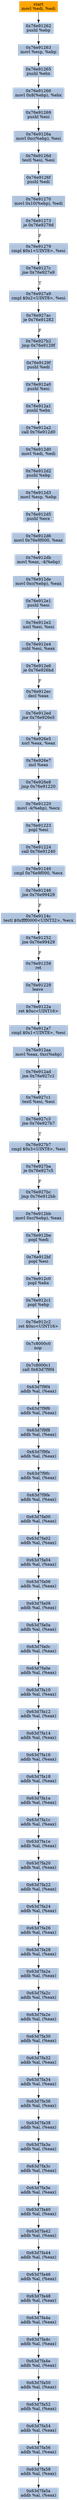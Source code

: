 digraph G {
node[shape=rectangle,style=filled,fillcolor=lightsteelblue,color=lightsteelblue]
bgcolor="transparent"
a0x76e91260movl_edi_edi[label="start\nmovl %edi, %edi",color="lightgrey",fillcolor="orange"];
a0x76e91262pushl_ebp[label="0x76e91262\npushl %ebp"];
a0x76e91263movl_esp_ebp[label="0x76e91263\nmovl %esp, %ebp"];
a0x76e91265pushl_ebx[label="0x76e91265\npushl %ebx"];
a0x76e91266movl_0x8ebp__ebx[label="0x76e91266\nmovl 0x8(%ebp), %ebx"];
a0x76e91269pushl_esi[label="0x76e91269\npushl %esi"];
a0x76e9126amovl_0xcebp__esi[label="0x76e9126a\nmovl 0xc(%ebp), %esi"];
a0x76e9126dtestl_esi_esi[label="0x76e9126d\ntestl %esi, %esi"];
a0x76e9126fpushl_edi[label="0x76e9126f\npushl %edi"];
a0x76e91270movl_0x10ebp__edi[label="0x76e91270\nmovl 0x10(%ebp), %edi"];
a0x76e91273je_0x76e9279d[label="0x76e91273\nje 0x76e9279d"];
a0x76e91279cmpl_0x1UINT8_esi[label="0x76e91279\ncmpl $0x1<UINT8>, %esi"];
a0x76e9127cjne_0x76e927a9[label="0x76e9127c\njne 0x76e927a9"];
a0x76e927a9cmpl_0x2UINT8_esi[label="0x76e927a9\ncmpl $0x2<UINT8>, %esi"];
a0x76e927acje_0x76e91282[label="0x76e927ac\nje 0x76e91282"];
a0x76e927b2jmp_0x76e9129f[label="0x76e927b2\njmp 0x76e9129f"];
a0x76e9129fpushl_edi[label="0x76e9129f\npushl %edi"];
a0x76e912a0pushl_esi[label="0x76e912a0\npushl %esi"];
a0x76e912a1pushl_ebx[label="0x76e912a1\npushl %ebx"];
a0x76e912a2call_0x76e912d0[label="0x76e912a2\ncall 0x76e912d0"];
a0x76e912d0movl_edi_edi[label="0x76e912d0\nmovl %edi, %edi"];
a0x76e912d2pushl_ebp[label="0x76e912d2\npushl %ebp"];
a0x76e912d3movl_esp_ebp[label="0x76e912d3\nmovl %esp, %ebp"];
a0x76e912d5pushl_ecx[label="0x76e912d5\npushl %ecx"];
a0x76e912d6movl_0x76e9f000_eax[label="0x76e912d6\nmovl 0x76e9f000, %eax"];
a0x76e912dbmovl_eax__4ebp_[label="0x76e912db\nmovl %eax, -4(%ebp)"];
a0x76e912demovl_0xcebp__eax[label="0x76e912de\nmovl 0xc(%ebp), %eax"];
a0x76e912e1pushl_esi[label="0x76e912e1\npushl %esi"];
a0x76e912e2xorl_esi_esi[label="0x76e912e2\nxorl %esi, %esi"];
a0x76e912e4subl_esi_eax[label="0x76e912e4\nsubl %esi, %eax"];
a0x76e912e6je_0x76e926bd[label="0x76e912e6\nje 0x76e926bd"];
a0x76e912ecdecl_eax[label="0x76e912ec\ndecl %eax"];
a0x76e912edjne_0x76e926e5[label="0x76e912ed\njne 0x76e926e5"];
a0x76e926e5xorl_eax_eax[label="0x76e926e5\nxorl %eax, %eax"];
a0x76e926e7incl_eax[label="0x76e926e7\nincl %eax"];
a0x76e926e8jmp_0x76e91220[label="0x76e926e8\njmp 0x76e91220"];
a0x76e91220movl__4ebp__ecx[label="0x76e91220\nmovl -4(%ebp), %ecx"];
a0x76e91223popl_esi[label="0x76e91223\npopl %esi"];
a0x76e91224call_0x76e91240[label="0x76e91224\ncall 0x76e91240"];
a0x76e91240cmpl_0x76e9f000_ecx[label="0x76e91240\ncmpl 0x76e9f000, %ecx"];
a0x76e91246jne_0x76e99429[label="0x76e91246\njne 0x76e99429"];
a0x76e9124ctestl_0xffff0000UINT32_ecx[label="0x76e9124c\ntestl $0xffff0000<UINT32>, %ecx"];
a0x76e91252jne_0x76e99429[label="0x76e91252\njne 0x76e99429"];
a0x76e91258ret[label="0x76e91258\nret"];
a0x76e91229leave_[label="0x76e91229\nleave "];
a0x76e9122aret_0xcUINT16[label="0x76e9122a\nret $0xc<UINT16>"];
a0x76e912a7cmpl_0x1UINT8_esi[label="0x76e912a7\ncmpl $0x1<UINT8>, %esi"];
a0x76e912aamovl_eax_0xcebp_[label="0x76e912aa\nmovl %eax, 0xc(%ebp)"];
a0x76e912adjne_0x76e927c1[label="0x76e912ad\njne 0x76e927c1"];
a0x76e927c1testl_esi_esi[label="0x76e927c1\ntestl %esi, %esi"];
a0x76e927c3jne_0x76e927b7[label="0x76e927c3\njne 0x76e927b7"];
a0x76e927b7cmpl_0x3UINT8_esi[label="0x76e927b7\ncmpl $0x3<UINT8>, %esi"];
a0x76e927baje_0x76e927c5[label="0x76e927ba\nje 0x76e927c5"];
a0x76e927bcjmp_0x76e912bb[label="0x76e927bc\njmp 0x76e912bb"];
a0x76e912bbmovl_0xcebp__eax[label="0x76e912bb\nmovl 0xc(%ebp), %eax"];
a0x76e912bepopl_edi[label="0x76e912be\npopl %edi"];
a0x76e912bfpopl_esi[label="0x76e912bf\npopl %esi"];
a0x76e912c0popl_ebx[label="0x76e912c0\npopl %ebx"];
a0x76e912c1popl_ebp[label="0x76e912c1\npopl %ebp"];
a0x76e912c2ret_0xcUINT16[label="0x76e912c2\nret $0xc<UINT16>"];
a0x7c8000c0nop_[label="0x7c8000c0\nnop "];
a0x7c8000c1call_0x63d7f9f4[label="0x7c8000c1\ncall 0x63d7f9f4"];
a0x63d7f9f4addb_al_eax_[label="0x63d7f9f4\naddb %al, (%eax)"];
a0x63d7f9f6addb_al_eax_[label="0x63d7f9f6\naddb %al, (%eax)"];
a0x63d7f9f8addb_al_eax_[label="0x63d7f9f8\naddb %al, (%eax)"];
a0x63d7f9faaddb_al_eax_[label="0x63d7f9fa\naddb %al, (%eax)"];
a0x63d7f9fcaddb_al_eax_[label="0x63d7f9fc\naddb %al, (%eax)"];
a0x63d7f9feaddb_al_eax_[label="0x63d7f9fe\naddb %al, (%eax)"];
a0x63d7fa00addb_al_eax_[label="0x63d7fa00\naddb %al, (%eax)"];
a0x63d7fa02addb_al_eax_[label="0x63d7fa02\naddb %al, (%eax)"];
a0x63d7fa04addb_al_eax_[label="0x63d7fa04\naddb %al, (%eax)"];
a0x63d7fa06addb_al_eax_[label="0x63d7fa06\naddb %al, (%eax)"];
a0x63d7fa08addb_al_eax_[label="0x63d7fa08\naddb %al, (%eax)"];
a0x63d7fa0aaddb_al_eax_[label="0x63d7fa0a\naddb %al, (%eax)"];
a0x63d7fa0caddb_al_eax_[label="0x63d7fa0c\naddb %al, (%eax)"];
a0x63d7fa0eaddb_al_eax_[label="0x63d7fa0e\naddb %al, (%eax)"];
a0x63d7fa10addb_al_eax_[label="0x63d7fa10\naddb %al, (%eax)"];
a0x63d7fa12addb_al_eax_[label="0x63d7fa12\naddb %al, (%eax)"];
a0x63d7fa14addb_al_eax_[label="0x63d7fa14\naddb %al, (%eax)"];
a0x63d7fa16addb_al_eax_[label="0x63d7fa16\naddb %al, (%eax)"];
a0x63d7fa18addb_al_eax_[label="0x63d7fa18\naddb %al, (%eax)"];
a0x63d7fa1aaddb_al_eax_[label="0x63d7fa1a\naddb %al, (%eax)"];
a0x63d7fa1caddb_al_eax_[label="0x63d7fa1c\naddb %al, (%eax)"];
a0x63d7fa1eaddb_al_eax_[label="0x63d7fa1e\naddb %al, (%eax)"];
a0x63d7fa20addb_al_eax_[label="0x63d7fa20\naddb %al, (%eax)"];
a0x63d7fa22addb_al_eax_[label="0x63d7fa22\naddb %al, (%eax)"];
a0x63d7fa24addb_al_eax_[label="0x63d7fa24\naddb %al, (%eax)"];
a0x63d7fa26addb_al_eax_[label="0x63d7fa26\naddb %al, (%eax)"];
a0x63d7fa28addb_al_eax_[label="0x63d7fa28\naddb %al, (%eax)"];
a0x63d7fa2aaddb_al_eax_[label="0x63d7fa2a\naddb %al, (%eax)"];
a0x63d7fa2caddb_al_eax_[label="0x63d7fa2c\naddb %al, (%eax)"];
a0x63d7fa2eaddb_al_eax_[label="0x63d7fa2e\naddb %al, (%eax)"];
a0x63d7fa30addb_al_eax_[label="0x63d7fa30\naddb %al, (%eax)"];
a0x63d7fa32addb_al_eax_[label="0x63d7fa32\naddb %al, (%eax)"];
a0x63d7fa34addb_al_eax_[label="0x63d7fa34\naddb %al, (%eax)"];
a0x63d7fa36addb_al_eax_[label="0x63d7fa36\naddb %al, (%eax)"];
a0x63d7fa38addb_al_eax_[label="0x63d7fa38\naddb %al, (%eax)"];
a0x63d7fa3aaddb_al_eax_[label="0x63d7fa3a\naddb %al, (%eax)"];
a0x63d7fa3caddb_al_eax_[label="0x63d7fa3c\naddb %al, (%eax)"];
a0x63d7fa3eaddb_al_eax_[label="0x63d7fa3e\naddb %al, (%eax)"];
a0x63d7fa40addb_al_eax_[label="0x63d7fa40\naddb %al, (%eax)"];
a0x63d7fa42addb_al_eax_[label="0x63d7fa42\naddb %al, (%eax)"];
a0x63d7fa44addb_al_eax_[label="0x63d7fa44\naddb %al, (%eax)"];
a0x63d7fa46addb_al_eax_[label="0x63d7fa46\naddb %al, (%eax)"];
a0x63d7fa48addb_al_eax_[label="0x63d7fa48\naddb %al, (%eax)"];
a0x63d7fa4aaddb_al_eax_[label="0x63d7fa4a\naddb %al, (%eax)"];
a0x63d7fa4caddb_al_eax_[label="0x63d7fa4c\naddb %al, (%eax)"];
a0x63d7fa4eaddb_al_eax_[label="0x63d7fa4e\naddb %al, (%eax)"];
a0x63d7fa50addb_al_eax_[label="0x63d7fa50\naddb %al, (%eax)"];
a0x63d7fa52addb_al_eax_[label="0x63d7fa52\naddb %al, (%eax)"];
a0x63d7fa54addb_al_eax_[label="0x63d7fa54\naddb %al, (%eax)"];
a0x63d7fa56addb_al_eax_[label="0x63d7fa56\naddb %al, (%eax)"];
a0x63d7fa58addb_al_eax_[label="0x63d7fa58\naddb %al, (%eax)"];
a0x63d7fa5aaddb_al_eax_[label="0x63d7fa5a\naddb %al, (%eax)"];
a0x76e91260movl_edi_edi -> a0x76e91262pushl_ebp [color="#000000"];
a0x76e91262pushl_ebp -> a0x76e91263movl_esp_ebp [color="#000000"];
a0x76e91263movl_esp_ebp -> a0x76e91265pushl_ebx [color="#000000"];
a0x76e91265pushl_ebx -> a0x76e91266movl_0x8ebp__ebx [color="#000000"];
a0x76e91266movl_0x8ebp__ebx -> a0x76e91269pushl_esi [color="#000000"];
a0x76e91269pushl_esi -> a0x76e9126amovl_0xcebp__esi [color="#000000"];
a0x76e9126amovl_0xcebp__esi -> a0x76e9126dtestl_esi_esi [color="#000000"];
a0x76e9126dtestl_esi_esi -> a0x76e9126fpushl_edi [color="#000000"];
a0x76e9126fpushl_edi -> a0x76e91270movl_0x10ebp__edi [color="#000000"];
a0x76e91270movl_0x10ebp__edi -> a0x76e91273je_0x76e9279d [color="#000000"];
a0x76e91273je_0x76e9279d -> a0x76e91279cmpl_0x1UINT8_esi [color="#000000",label="F"];
a0x76e91279cmpl_0x1UINT8_esi -> a0x76e9127cjne_0x76e927a9 [color="#000000"];
a0x76e9127cjne_0x76e927a9 -> a0x76e927a9cmpl_0x2UINT8_esi [color="#000000",label="T"];
a0x76e927a9cmpl_0x2UINT8_esi -> a0x76e927acje_0x76e91282 [color="#000000"];
a0x76e927acje_0x76e91282 -> a0x76e927b2jmp_0x76e9129f [color="#000000",label="F"];
a0x76e927b2jmp_0x76e9129f -> a0x76e9129fpushl_edi [color="#000000"];
a0x76e9129fpushl_edi -> a0x76e912a0pushl_esi [color="#000000"];
a0x76e912a0pushl_esi -> a0x76e912a1pushl_ebx [color="#000000"];
a0x76e912a1pushl_ebx -> a0x76e912a2call_0x76e912d0 [color="#000000"];
a0x76e912a2call_0x76e912d0 -> a0x76e912d0movl_edi_edi [color="#000000"];
a0x76e912d0movl_edi_edi -> a0x76e912d2pushl_ebp [color="#000000"];
a0x76e912d2pushl_ebp -> a0x76e912d3movl_esp_ebp [color="#000000"];
a0x76e912d3movl_esp_ebp -> a0x76e912d5pushl_ecx [color="#000000"];
a0x76e912d5pushl_ecx -> a0x76e912d6movl_0x76e9f000_eax [color="#000000"];
a0x76e912d6movl_0x76e9f000_eax -> a0x76e912dbmovl_eax__4ebp_ [color="#000000"];
a0x76e912dbmovl_eax__4ebp_ -> a0x76e912demovl_0xcebp__eax [color="#000000"];
a0x76e912demovl_0xcebp__eax -> a0x76e912e1pushl_esi [color="#000000"];
a0x76e912e1pushl_esi -> a0x76e912e2xorl_esi_esi [color="#000000"];
a0x76e912e2xorl_esi_esi -> a0x76e912e4subl_esi_eax [color="#000000"];
a0x76e912e4subl_esi_eax -> a0x76e912e6je_0x76e926bd [color="#000000"];
a0x76e912e6je_0x76e926bd -> a0x76e912ecdecl_eax [color="#000000",label="F"];
a0x76e912ecdecl_eax -> a0x76e912edjne_0x76e926e5 [color="#000000"];
a0x76e912edjne_0x76e926e5 -> a0x76e926e5xorl_eax_eax [color="#000000",label="T"];
a0x76e926e5xorl_eax_eax -> a0x76e926e7incl_eax [color="#000000"];
a0x76e926e7incl_eax -> a0x76e926e8jmp_0x76e91220 [color="#000000"];
a0x76e926e8jmp_0x76e91220 -> a0x76e91220movl__4ebp__ecx [color="#000000"];
a0x76e91220movl__4ebp__ecx -> a0x76e91223popl_esi [color="#000000"];
a0x76e91223popl_esi -> a0x76e91224call_0x76e91240 [color="#000000"];
a0x76e91224call_0x76e91240 -> a0x76e91240cmpl_0x76e9f000_ecx [color="#000000"];
a0x76e91240cmpl_0x76e9f000_ecx -> a0x76e91246jne_0x76e99429 [color="#000000"];
a0x76e91246jne_0x76e99429 -> a0x76e9124ctestl_0xffff0000UINT32_ecx [color="#000000",label="F"];
a0x76e9124ctestl_0xffff0000UINT32_ecx -> a0x76e91252jne_0x76e99429 [color="#000000"];
a0x76e91252jne_0x76e99429 -> a0x76e91258ret [color="#000000",label="F"];
a0x76e91258ret -> a0x76e91229leave_ [color="#000000"];
a0x76e91229leave_ -> a0x76e9122aret_0xcUINT16 [color="#000000"];
a0x76e9122aret_0xcUINT16 -> a0x76e912a7cmpl_0x1UINT8_esi [color="#000000"];
a0x76e912a7cmpl_0x1UINT8_esi -> a0x76e912aamovl_eax_0xcebp_ [color="#000000"];
a0x76e912aamovl_eax_0xcebp_ -> a0x76e912adjne_0x76e927c1 [color="#000000"];
a0x76e912adjne_0x76e927c1 -> a0x76e927c1testl_esi_esi [color="#000000",label="T"];
a0x76e927c1testl_esi_esi -> a0x76e927c3jne_0x76e927b7 [color="#000000"];
a0x76e927c3jne_0x76e927b7 -> a0x76e927b7cmpl_0x3UINT8_esi [color="#000000",label="T"];
a0x76e927b7cmpl_0x3UINT8_esi -> a0x76e927baje_0x76e927c5 [color="#000000"];
a0x76e927baje_0x76e927c5 -> a0x76e927bcjmp_0x76e912bb [color="#000000",label="F"];
a0x76e927bcjmp_0x76e912bb -> a0x76e912bbmovl_0xcebp__eax [color="#000000"];
a0x76e912bbmovl_0xcebp__eax -> a0x76e912bepopl_edi [color="#000000"];
a0x76e912bepopl_edi -> a0x76e912bfpopl_esi [color="#000000"];
a0x76e912bfpopl_esi -> a0x76e912c0popl_ebx [color="#000000"];
a0x76e912c0popl_ebx -> a0x76e912c1popl_ebp [color="#000000"];
a0x76e912c1popl_ebp -> a0x76e912c2ret_0xcUINT16 [color="#000000"];
a0x76e912c2ret_0xcUINT16 -> a0x7c8000c0nop_ [color="#000000"];
a0x7c8000c0nop_ -> a0x7c8000c1call_0x63d7f9f4 [color="#000000"];
a0x7c8000c1call_0x63d7f9f4 -> a0x63d7f9f4addb_al_eax_ [color="#000000"];
a0x63d7f9f4addb_al_eax_ -> a0x63d7f9f6addb_al_eax_ [color="#000000"];
a0x63d7f9f6addb_al_eax_ -> a0x63d7f9f8addb_al_eax_ [color="#000000"];
a0x63d7f9f8addb_al_eax_ -> a0x63d7f9faaddb_al_eax_ [color="#000000"];
a0x63d7f9faaddb_al_eax_ -> a0x63d7f9fcaddb_al_eax_ [color="#000000"];
a0x63d7f9fcaddb_al_eax_ -> a0x63d7f9feaddb_al_eax_ [color="#000000"];
a0x63d7f9feaddb_al_eax_ -> a0x63d7fa00addb_al_eax_ [color="#000000"];
a0x63d7fa00addb_al_eax_ -> a0x63d7fa02addb_al_eax_ [color="#000000"];
a0x63d7fa02addb_al_eax_ -> a0x63d7fa04addb_al_eax_ [color="#000000"];
a0x63d7fa04addb_al_eax_ -> a0x63d7fa06addb_al_eax_ [color="#000000"];
a0x63d7fa06addb_al_eax_ -> a0x63d7fa08addb_al_eax_ [color="#000000"];
a0x63d7fa08addb_al_eax_ -> a0x63d7fa0aaddb_al_eax_ [color="#000000"];
a0x63d7fa0aaddb_al_eax_ -> a0x63d7fa0caddb_al_eax_ [color="#000000"];
a0x63d7fa0caddb_al_eax_ -> a0x63d7fa0eaddb_al_eax_ [color="#000000"];
a0x63d7fa0eaddb_al_eax_ -> a0x63d7fa10addb_al_eax_ [color="#000000"];
a0x63d7fa10addb_al_eax_ -> a0x63d7fa12addb_al_eax_ [color="#000000"];
a0x63d7fa12addb_al_eax_ -> a0x63d7fa14addb_al_eax_ [color="#000000"];
a0x63d7fa14addb_al_eax_ -> a0x63d7fa16addb_al_eax_ [color="#000000"];
a0x63d7fa16addb_al_eax_ -> a0x63d7fa18addb_al_eax_ [color="#000000"];
a0x63d7fa18addb_al_eax_ -> a0x63d7fa1aaddb_al_eax_ [color="#000000"];
a0x63d7fa1aaddb_al_eax_ -> a0x63d7fa1caddb_al_eax_ [color="#000000"];
a0x63d7fa1caddb_al_eax_ -> a0x63d7fa1eaddb_al_eax_ [color="#000000"];
a0x63d7fa1eaddb_al_eax_ -> a0x63d7fa20addb_al_eax_ [color="#000000"];
a0x63d7fa20addb_al_eax_ -> a0x63d7fa22addb_al_eax_ [color="#000000"];
a0x63d7fa22addb_al_eax_ -> a0x63d7fa24addb_al_eax_ [color="#000000"];
a0x63d7fa24addb_al_eax_ -> a0x63d7fa26addb_al_eax_ [color="#000000"];
a0x63d7fa26addb_al_eax_ -> a0x63d7fa28addb_al_eax_ [color="#000000"];
a0x63d7fa28addb_al_eax_ -> a0x63d7fa2aaddb_al_eax_ [color="#000000"];
a0x63d7fa2aaddb_al_eax_ -> a0x63d7fa2caddb_al_eax_ [color="#000000"];
a0x63d7fa2caddb_al_eax_ -> a0x63d7fa2eaddb_al_eax_ [color="#000000"];
a0x63d7fa2eaddb_al_eax_ -> a0x63d7fa30addb_al_eax_ [color="#000000"];
a0x63d7fa30addb_al_eax_ -> a0x63d7fa32addb_al_eax_ [color="#000000"];
a0x63d7fa32addb_al_eax_ -> a0x63d7fa34addb_al_eax_ [color="#000000"];
a0x63d7fa34addb_al_eax_ -> a0x63d7fa36addb_al_eax_ [color="#000000"];
a0x63d7fa36addb_al_eax_ -> a0x63d7fa38addb_al_eax_ [color="#000000"];
a0x63d7fa38addb_al_eax_ -> a0x63d7fa3aaddb_al_eax_ [color="#000000"];
a0x63d7fa3aaddb_al_eax_ -> a0x63d7fa3caddb_al_eax_ [color="#000000"];
a0x63d7fa3caddb_al_eax_ -> a0x63d7fa3eaddb_al_eax_ [color="#000000"];
a0x63d7fa3eaddb_al_eax_ -> a0x63d7fa40addb_al_eax_ [color="#000000"];
a0x63d7fa40addb_al_eax_ -> a0x63d7fa42addb_al_eax_ [color="#000000"];
a0x63d7fa42addb_al_eax_ -> a0x63d7fa44addb_al_eax_ [color="#000000"];
a0x63d7fa44addb_al_eax_ -> a0x63d7fa46addb_al_eax_ [color="#000000"];
a0x63d7fa46addb_al_eax_ -> a0x63d7fa48addb_al_eax_ [color="#000000"];
a0x63d7fa48addb_al_eax_ -> a0x63d7fa4aaddb_al_eax_ [color="#000000"];
a0x63d7fa4aaddb_al_eax_ -> a0x63d7fa4caddb_al_eax_ [color="#000000"];
a0x63d7fa4caddb_al_eax_ -> a0x63d7fa4eaddb_al_eax_ [color="#000000"];
a0x63d7fa4eaddb_al_eax_ -> a0x63d7fa50addb_al_eax_ [color="#000000"];
a0x63d7fa50addb_al_eax_ -> a0x63d7fa52addb_al_eax_ [color="#000000"];
a0x63d7fa52addb_al_eax_ -> a0x63d7fa54addb_al_eax_ [color="#000000"];
a0x63d7fa54addb_al_eax_ -> a0x63d7fa56addb_al_eax_ [color="#000000"];
a0x63d7fa56addb_al_eax_ -> a0x63d7fa58addb_al_eax_ [color="#000000"];
a0x63d7fa58addb_al_eax_ -> a0x63d7fa5aaddb_al_eax_ [color="#000000"];
}
